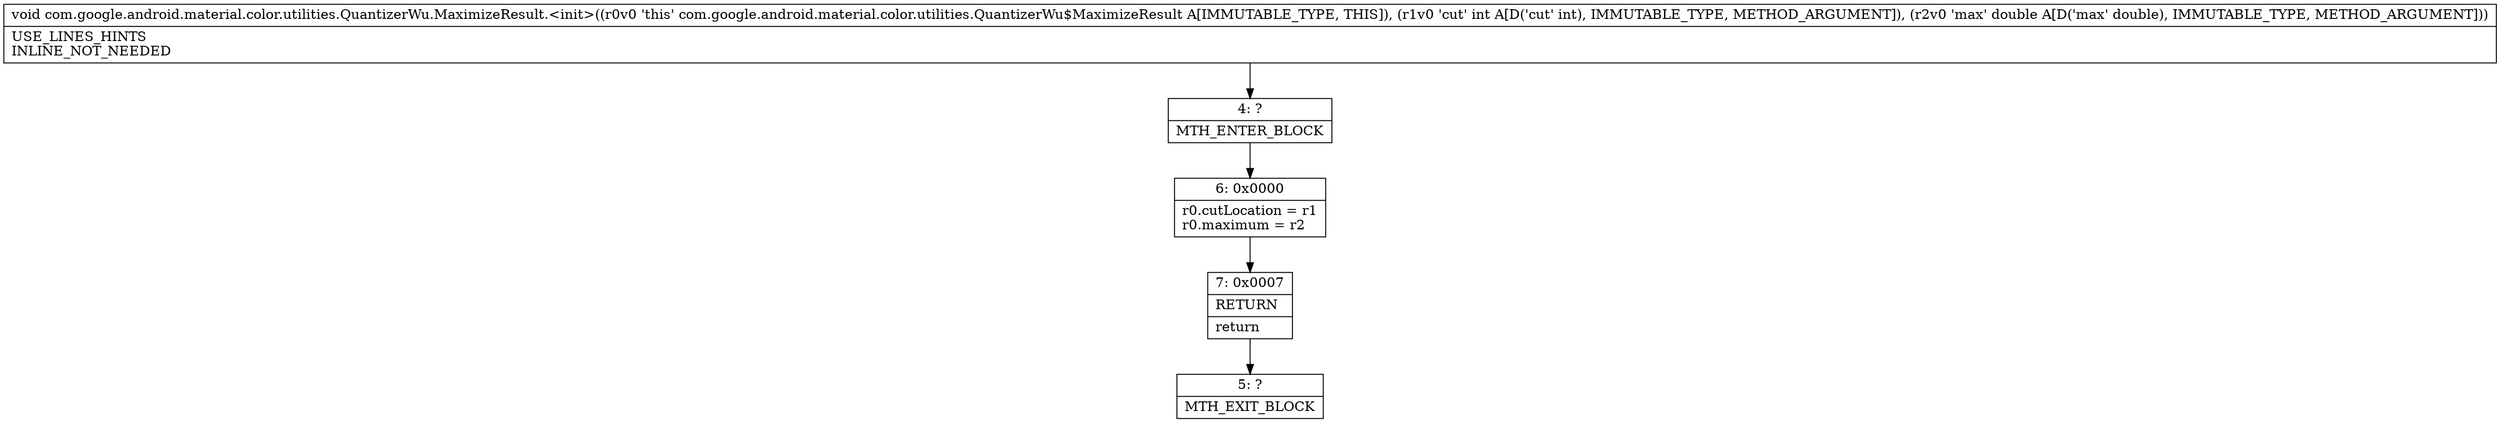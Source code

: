 digraph "CFG forcom.google.android.material.color.utilities.QuantizerWu.MaximizeResult.\<init\>(ID)V" {
Node_4 [shape=record,label="{4\:\ ?|MTH_ENTER_BLOCK\l}"];
Node_6 [shape=record,label="{6\:\ 0x0000|r0.cutLocation = r1\lr0.maximum = r2\l}"];
Node_7 [shape=record,label="{7\:\ 0x0007|RETURN\l|return\l}"];
Node_5 [shape=record,label="{5\:\ ?|MTH_EXIT_BLOCK\l}"];
MethodNode[shape=record,label="{void com.google.android.material.color.utilities.QuantizerWu.MaximizeResult.\<init\>((r0v0 'this' com.google.android.material.color.utilities.QuantizerWu$MaximizeResult A[IMMUTABLE_TYPE, THIS]), (r1v0 'cut' int A[D('cut' int), IMMUTABLE_TYPE, METHOD_ARGUMENT]), (r2v0 'max' double A[D('max' double), IMMUTABLE_TYPE, METHOD_ARGUMENT]))  | USE_LINES_HINTS\lINLINE_NOT_NEEDED\l}"];
MethodNode -> Node_4;Node_4 -> Node_6;
Node_6 -> Node_7;
Node_7 -> Node_5;
}

